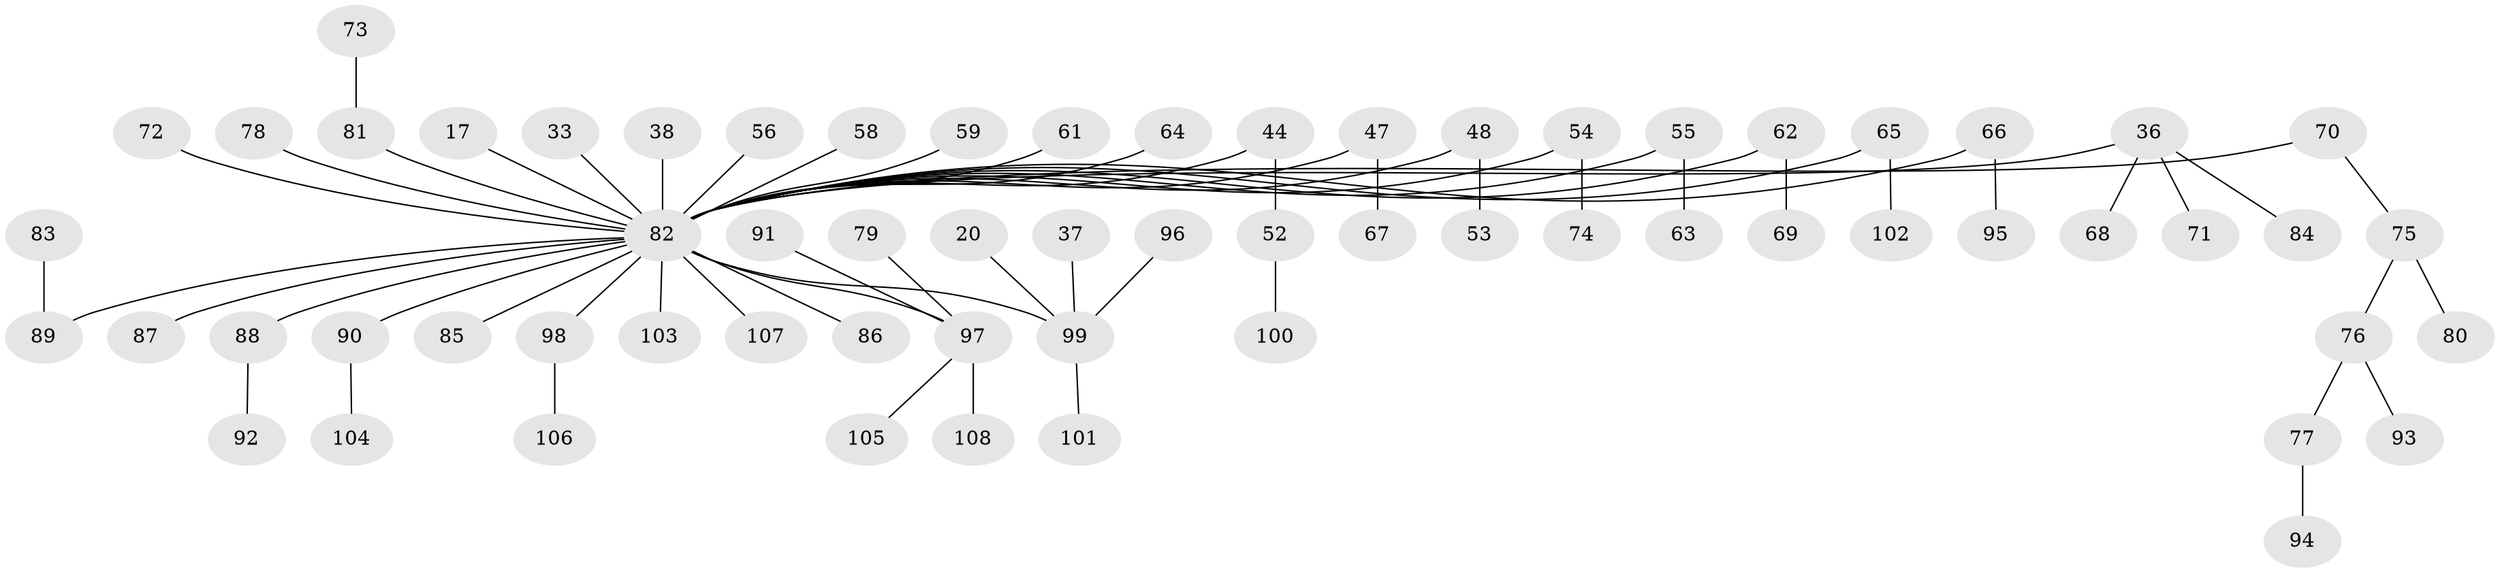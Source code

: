 // original degree distribution, {3: 0.18518518518518517, 8: 0.009259259259259259, 5: 0.018518518518518517, 6: 0.009259259259259259, 4: 0.05555555555555555, 2: 0.25925925925925924, 1: 0.46296296296296297}
// Generated by graph-tools (version 1.1) at 2025/57/03/04/25 21:57:02]
// undirected, 64 vertices, 63 edges
graph export_dot {
graph [start="1"]
  node [color=gray90,style=filled];
  17;
  20;
  33;
  36;
  37;
  38;
  44;
  47;
  48 [super="+5+15"];
  52;
  53;
  54;
  55;
  56;
  58;
  59;
  61;
  62;
  63;
  64;
  65;
  66;
  67;
  68;
  69;
  70 [super="+23"];
  71;
  72;
  73;
  74;
  75;
  76;
  77;
  78;
  79;
  80;
  81 [super="+49"];
  82 [super="+4+30+35+41+43+46+39+21+19+51+26"];
  83;
  84;
  85;
  86;
  87;
  88;
  89 [super="+57"];
  90;
  91;
  92;
  93;
  94;
  95;
  96;
  97 [super="+50+60"];
  98;
  99 [super="+14"];
  100;
  101;
  102;
  103;
  104;
  105;
  106;
  107;
  108;
  17 -- 82;
  20 -- 99;
  33 -- 82;
  36 -- 68;
  36 -- 71;
  36 -- 84;
  36 -- 82;
  37 -- 99;
  38 -- 82;
  44 -- 52;
  44 -- 82;
  47 -- 67;
  47 -- 82;
  48 -- 53;
  48 -- 82;
  52 -- 100;
  54 -- 74;
  54 -- 82;
  55 -- 63;
  55 -- 82;
  56 -- 82;
  58 -- 82;
  59 -- 82;
  61 -- 82;
  62 -- 69;
  62 -- 82;
  64 -- 82;
  65 -- 102;
  65 -- 82;
  66 -- 95;
  66 -- 82;
  70 -- 75;
  70 -- 82;
  72 -- 82;
  73 -- 81;
  75 -- 76;
  75 -- 80;
  76 -- 77;
  76 -- 93;
  77 -- 94;
  78 -- 82;
  79 -- 97;
  81 -- 82;
  82 -- 85;
  82 -- 99;
  82 -- 103;
  82 -- 98;
  82 -- 87;
  82 -- 86;
  82 -- 107;
  82 -- 97;
  82 -- 88;
  82 -- 89;
  82 -- 90;
  83 -- 89;
  88 -- 92;
  90 -- 104;
  91 -- 97;
  96 -- 99;
  97 -- 105;
  97 -- 108;
  98 -- 106;
  99 -- 101;
}

